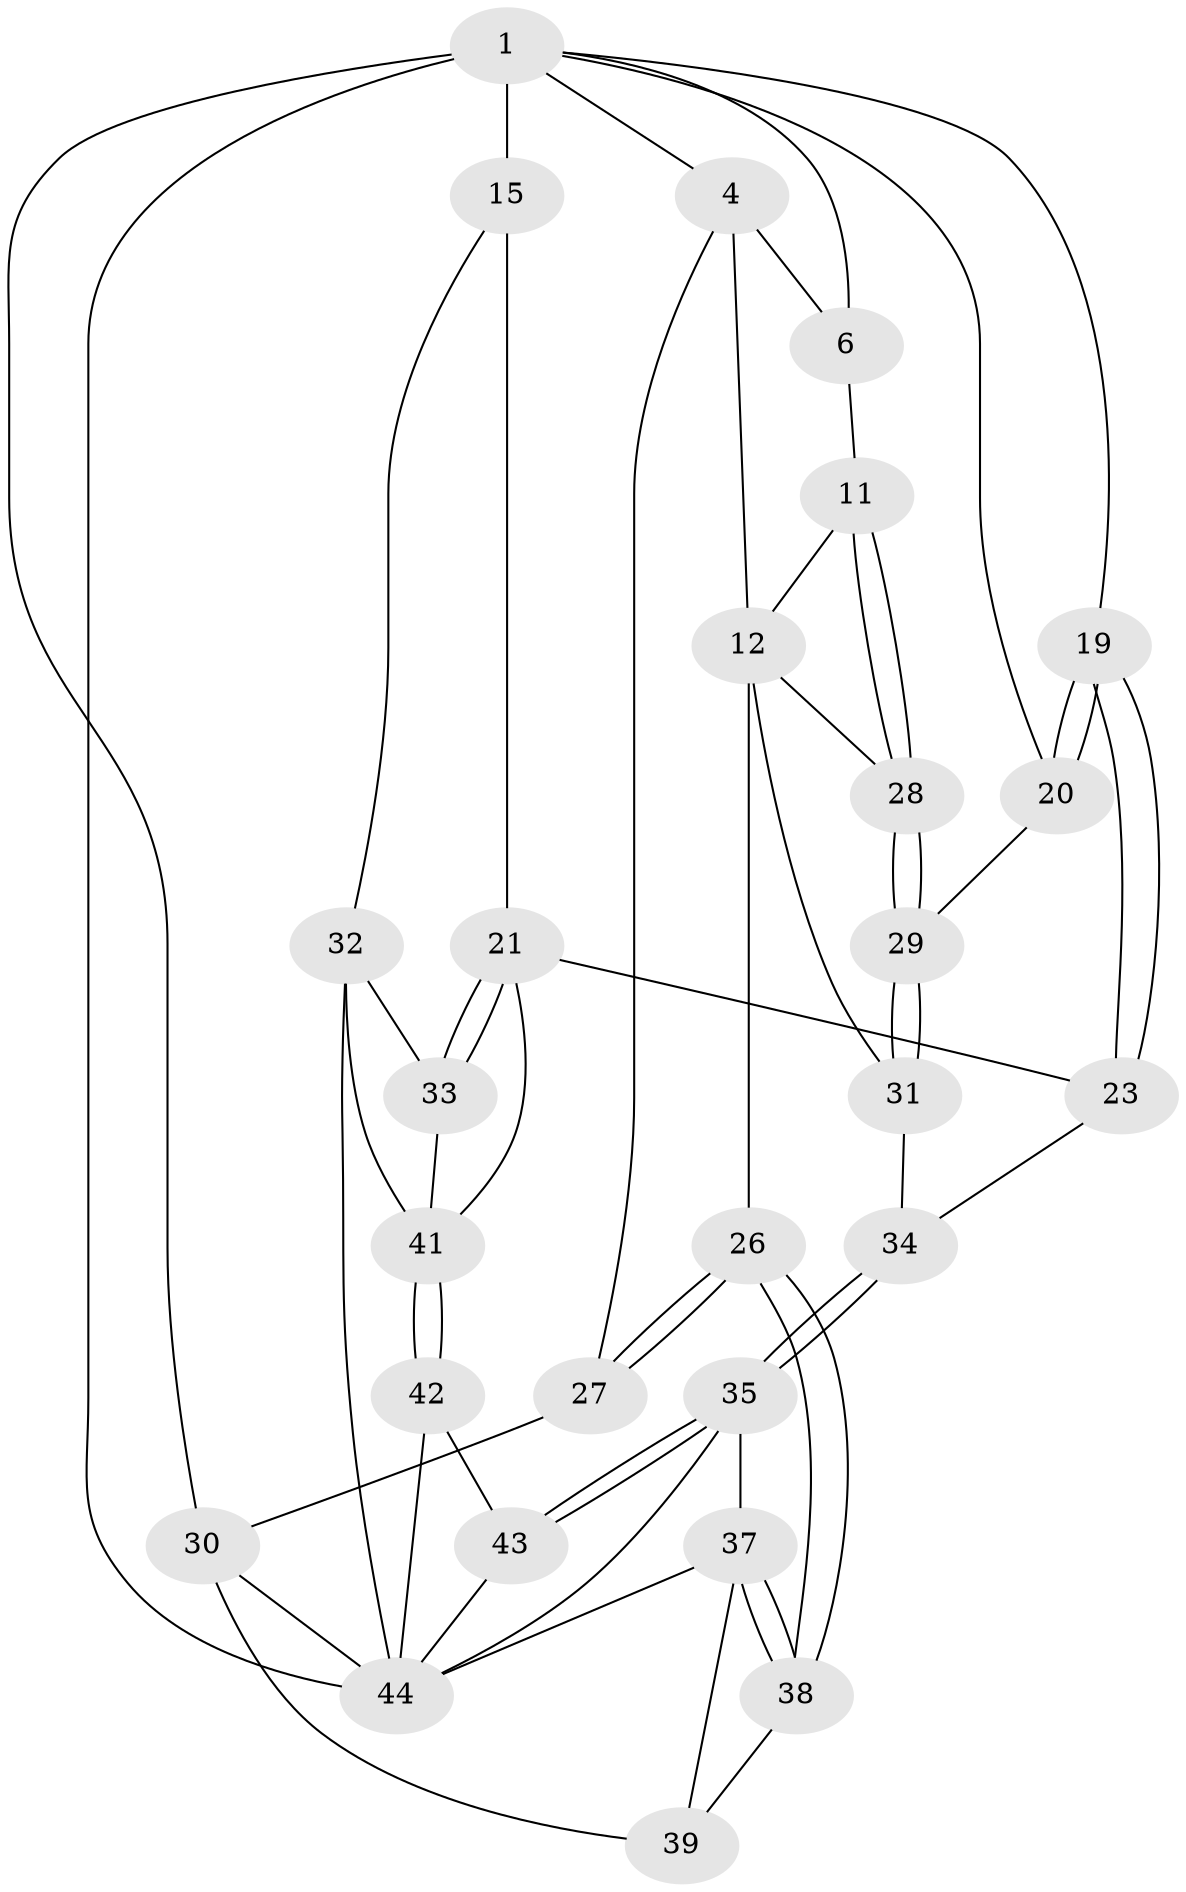 // original degree distribution, {3: 0.037037037037037035, 5: 0.5185185185185185, 6: 0.2037037037037037, 4: 0.24074074074074073}
// Generated by graph-tools (version 1.1) at 2025/16/03/09/25 04:16:47]
// undirected, 27 vertices, 61 edges
graph export_dot {
graph [start="1"]
  node [color=gray90,style=filled];
  1 [pos="+0.6932658253354389+0",super="+2+7"];
  4 [pos="+0+0",super="+5+14"];
  6 [pos="+0.578354185672835+0",super="+10"];
  11 [pos="+0.45893318658179505+0.20705838986259456"];
  12 [pos="+0.36608227292208145+0.19774716921840102",super="+13+24"];
  15 [pos="+0.8787006682214377+0.17013382849542705",super="+16"];
  19 [pos="+0.707223659302634+0.4688621437319204"];
  20 [pos="+0.6537748504023205+0.4266702633169191"];
  21 [pos="+0.8491899751459061+0.5150857396521574",super="+22"];
  23 [pos="+0.7239481098088761+0.4999566701822495"];
  26 [pos="+0.2831633988358591+0.4939031401665745"];
  27 [pos="+0.07183224974984596+0.2745741025359617"];
  28 [pos="+0.4555244819423472+0.3555701604528885"];
  29 [pos="+0.492689669282182+0.4244184659269919"];
  30 [pos="+0+0.328931347410564",super="+40"];
  31 [pos="+0.33500055689071184+0.4940413855990903"];
  32 [pos="+1+0.5608018942018788",super="+45"];
  33 [pos="+1+0.5590989478871428"];
  34 [pos="+0.439156916661781+0.576387528133979"];
  35 [pos="+0.48487512734654525+0.7920984815966021",super="+36"];
  37 [pos="+0.2640771900704952+0.6894998195703999",super="+46"];
  38 [pos="+0.22316141958563604+0.6035398554666118"];
  39 [pos="+0.08629589668151409+0.6220540028085074"];
  41 [pos="+0.7022336442963403+0.7391915567167106",super="+48"];
  42 [pos="+0.6672619907226651+0.7824138173924176",super="+53"];
  43 [pos="+0.6591148958015388+0.7838675324071709"];
  44 [pos="+1+1",super="+49"];
  1 -- 4;
  1 -- 44 [weight=2];
  1 -- 30;
  1 -- 15 [weight=3];
  1 -- 19;
  1 -- 20;
  1 -- 6;
  4 -- 6;
  4 -- 12 [weight=2];
  4 -- 27;
  6 -- 11;
  11 -- 12;
  11 -- 28;
  11 -- 28;
  12 -- 26;
  12 -- 28;
  12 -- 31;
  15 -- 32;
  15 -- 21;
  19 -- 20;
  19 -- 20;
  19 -- 23;
  19 -- 23;
  20 -- 29;
  21 -- 33;
  21 -- 33;
  21 -- 41;
  21 -- 23;
  23 -- 34;
  26 -- 27;
  26 -- 27;
  26 -- 38;
  26 -- 38;
  27 -- 30;
  28 -- 29;
  28 -- 29;
  29 -- 31;
  29 -- 31;
  30 -- 39;
  30 -- 44;
  31 -- 34;
  32 -- 33;
  32 -- 44;
  32 -- 41;
  33 -- 41;
  34 -- 35;
  34 -- 35;
  35 -- 43;
  35 -- 43;
  35 -- 37 [weight=2];
  35 -- 44;
  37 -- 38;
  37 -- 38;
  37 -- 39;
  37 -- 44;
  38 -- 39;
  41 -- 42;
  41 -- 42;
  42 -- 43;
  42 -- 44 [weight=2];
  43 -- 44;
}
